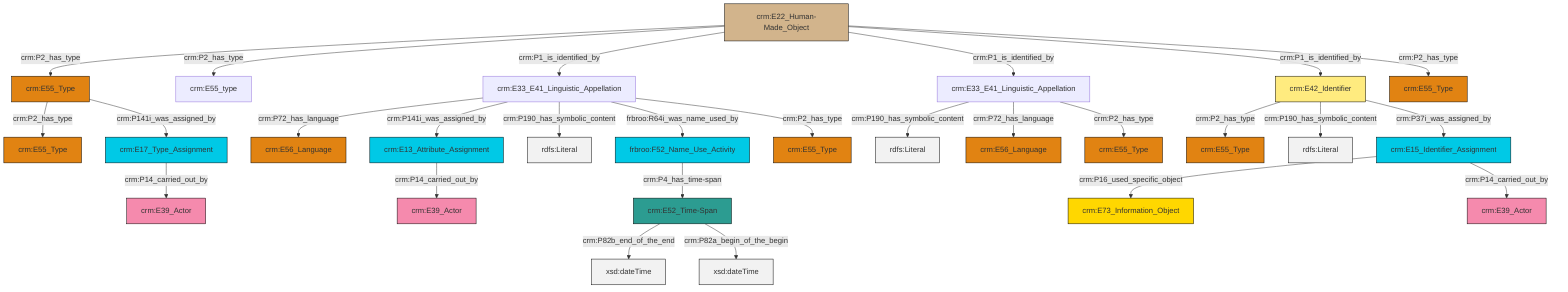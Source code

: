 graph TD
classDef Literal fill:#f2f2f2,stroke:#000000;
classDef CRM_Entity fill:#FFFFFF,stroke:#000000;
classDef Temporal_Entity fill:#00C9E6, stroke:#000000;
classDef Type fill:#E18312, stroke:#000000;
classDef Time-Span fill:#2C9C91, stroke:#000000;
classDef Appellation fill:#FFEB7F, stroke:#000000;
classDef Place fill:#008836, stroke:#000000;
classDef Persistent_Item fill:#B266B2, stroke:#000000;
classDef Conceptual_Object fill:#FFD700, stroke:#000000;
classDef Physical_Thing fill:#D2B48C, stroke:#000000;
classDef Actor fill:#f58aad, stroke:#000000;
classDef PC_Classes fill:#4ce600, stroke:#000000;
classDef Multi fill:#cccccc,stroke:#000000;

4["crm:E33_E41_Linguistic_Appellation"]:::Default -->|crm:P72_has_language| 5["crm:E56_Language"]:::Type
8["crm:E22_Human-Made_Object"]:::Physical_Thing -->|crm:P2_has_type| 9["crm:E55_Type"]:::Type
12["crm:E33_E41_Linguistic_Appellation"]:::Default -->|crm:P190_has_symbolic_content| 13[rdfs:Literal]:::Literal
12["crm:E33_E41_Linguistic_Appellation"]:::Default -->|crm:P72_has_language| 16["crm:E56_Language"]:::Type
9["crm:E55_Type"]:::Type -->|crm:P2_has_type| 19["crm:E55_Type"]:::Type
8["crm:E22_Human-Made_Object"]:::Physical_Thing -->|crm:P2_has_type| 22["crm:E55_type"]:::Default
24["crm:E15_Identifier_Assignment"]:::Temporal_Entity -->|crm:P16_used_specific_object| 17["crm:E73_Information_Object"]:::Conceptual_Object
20["crm:E13_Attribute_Assignment"]:::Temporal_Entity -->|crm:P14_carried_out_by| 27["crm:E39_Actor"]:::Actor
8["crm:E22_Human-Made_Object"]:::Physical_Thing -->|crm:P1_is_identified_by| 4["crm:E33_E41_Linguistic_Appellation"]:::Default
33["crm:E52_Time-Span"]:::Time-Span -->|crm:P82b_end_of_the_end| 34[xsd:dateTime]:::Literal
24["crm:E15_Identifier_Assignment"]:::Temporal_Entity -->|crm:P14_carried_out_by| 35["crm:E39_Actor"]:::Actor
12["crm:E33_E41_Linguistic_Appellation"]:::Default -->|crm:P2_has_type| 2["crm:E55_Type"]:::Type
30["crm:E17_Type_Assignment"]:::Temporal_Entity -->|crm:P14_carried_out_by| 38["crm:E39_Actor"]:::Actor
10["crm:E42_Identifier"]:::Appellation -->|crm:P2_has_type| 14["crm:E55_Type"]:::Type
8["crm:E22_Human-Made_Object"]:::Physical_Thing -->|crm:P1_is_identified_by| 12["crm:E33_E41_Linguistic_Appellation"]:::Default
4["crm:E33_E41_Linguistic_Appellation"]:::Default -->|crm:P141i_was_assigned_by| 20["crm:E13_Attribute_Assignment"]:::Temporal_Entity
8["crm:E22_Human-Made_Object"]:::Physical_Thing -->|crm:P1_is_identified_by| 10["crm:E42_Identifier"]:::Appellation
28["frbroo:F52_Name_Use_Activity"]:::Temporal_Entity -->|crm:P4_has_time-span| 33["crm:E52_Time-Span"]:::Time-Span
10["crm:E42_Identifier"]:::Appellation -->|crm:P190_has_symbolic_content| 45[rdfs:Literal]:::Literal
9["crm:E55_Type"]:::Type -->|crm:P141i_was_assigned_by| 30["crm:E17_Type_Assignment"]:::Temporal_Entity
8["crm:E22_Human-Made_Object"]:::Physical_Thing -->|crm:P2_has_type| 0["crm:E55_Type"]:::Type
4["crm:E33_E41_Linguistic_Appellation"]:::Default -->|crm:P190_has_symbolic_content| 47[rdfs:Literal]:::Literal
4["crm:E33_E41_Linguistic_Appellation"]:::Default -->|frbroo:R64i_was_name_used_by| 28["frbroo:F52_Name_Use_Activity"]:::Temporal_Entity
33["crm:E52_Time-Span"]:::Time-Span -->|crm:P82a_begin_of_the_begin| 48[xsd:dateTime]:::Literal
4["crm:E33_E41_Linguistic_Appellation"]:::Default -->|crm:P2_has_type| 6["crm:E55_Type"]:::Type
10["crm:E42_Identifier"]:::Appellation -->|crm:P37i_was_assigned_by| 24["crm:E15_Identifier_Assignment"]:::Temporal_Entity